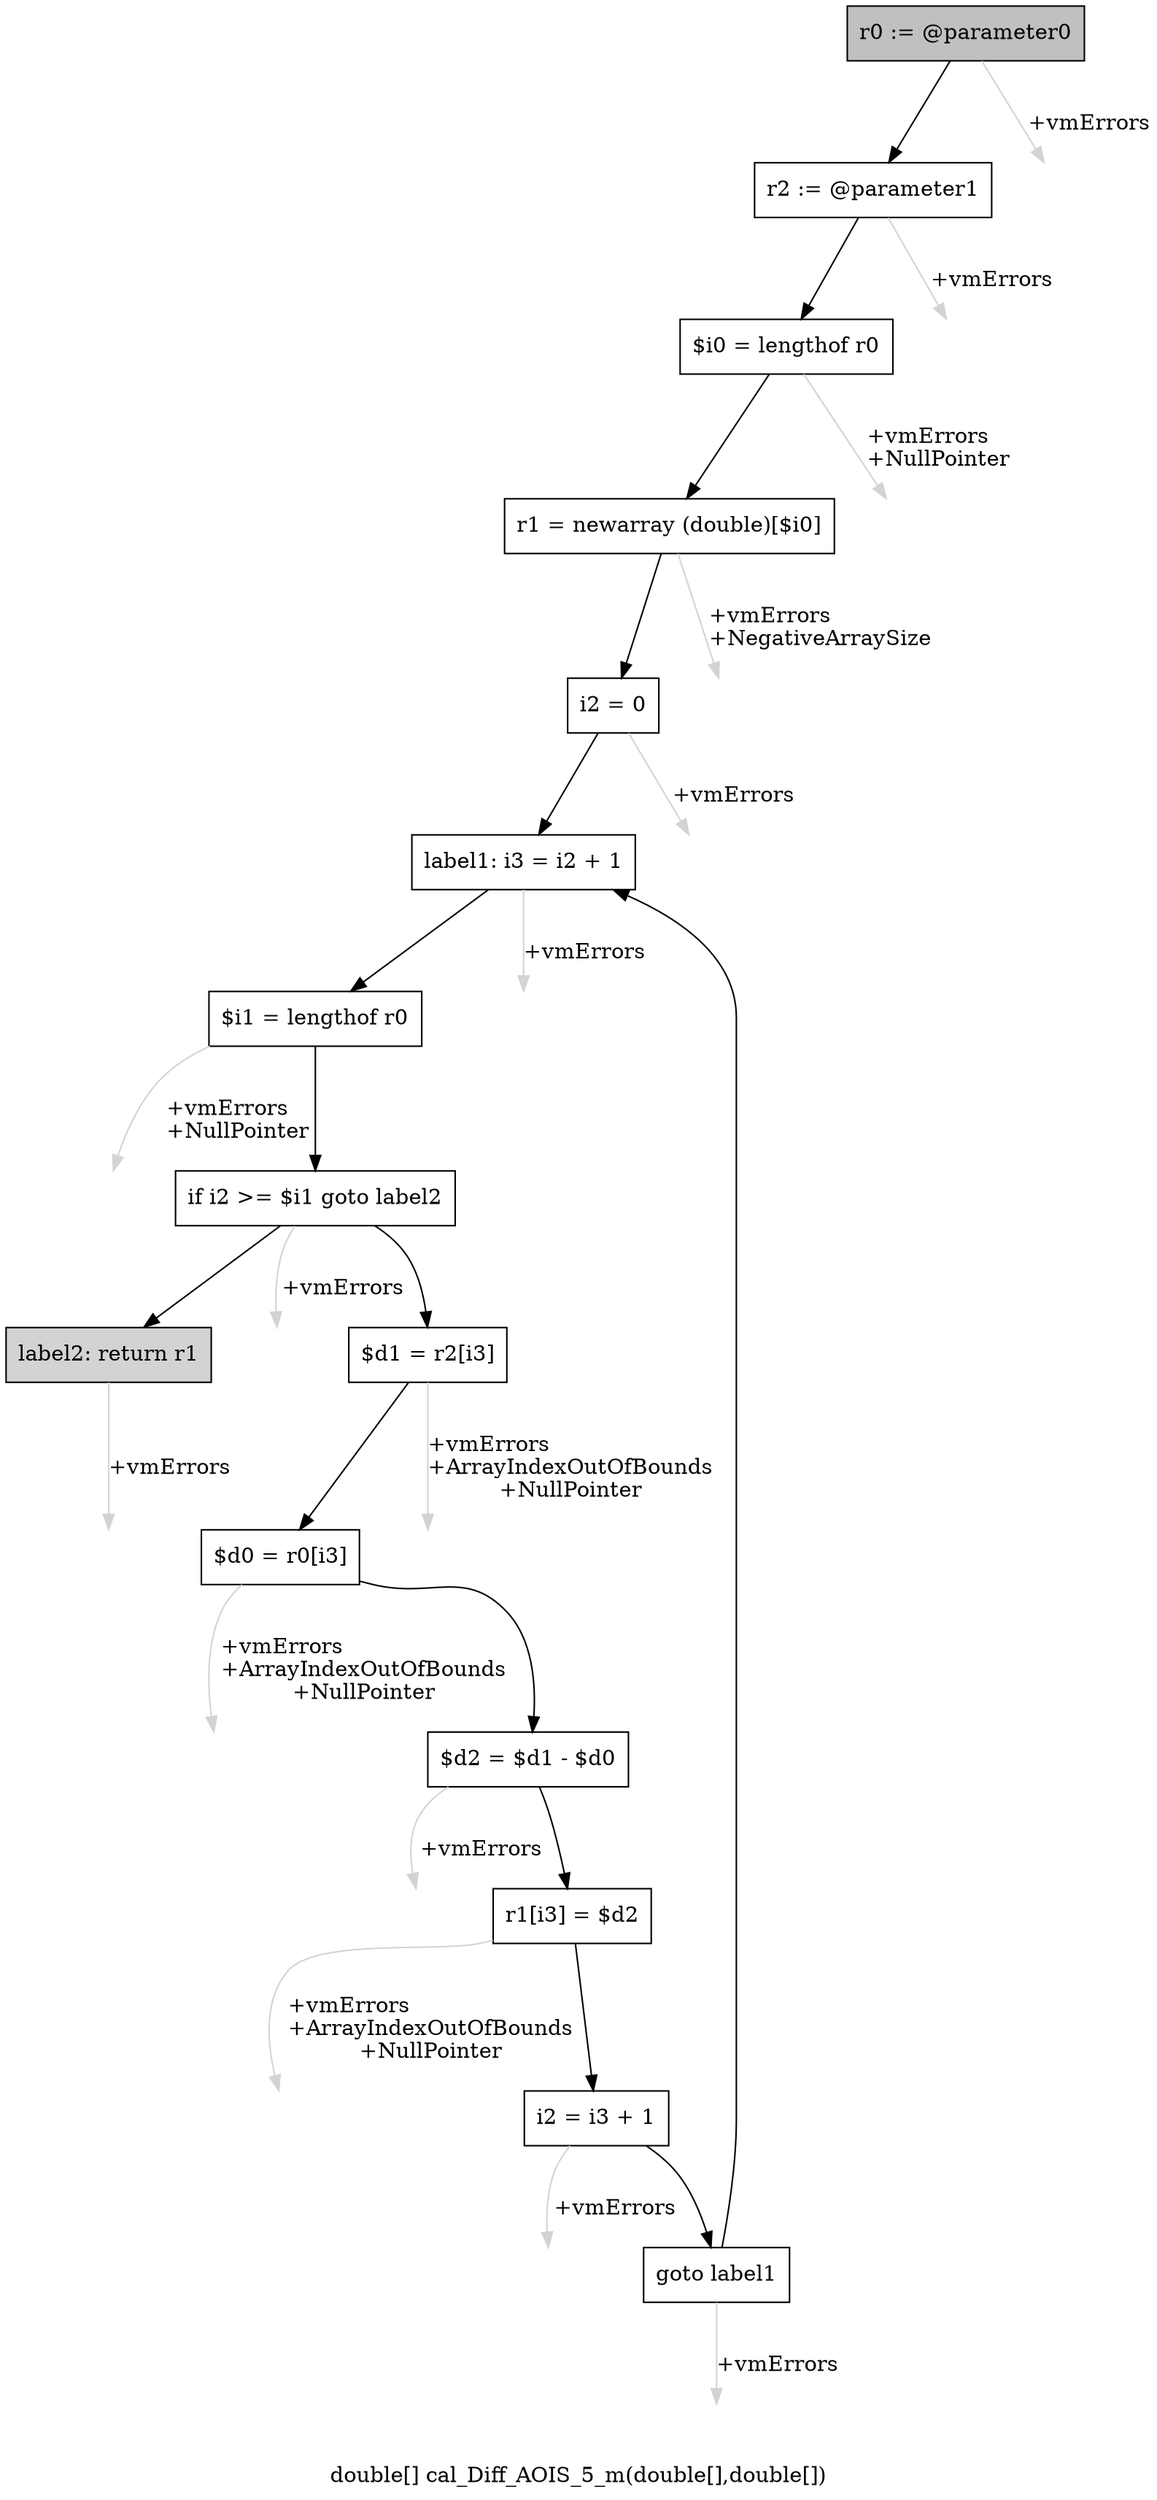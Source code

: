digraph "double[] cal_Diff_AOIS_5_m(double[],double[])" {
    label="double[] cal_Diff_AOIS_5_m(double[],double[])";
    node [shape=box];
    "0" [style=filled,fillcolor=gray,label="r0 := @parameter0",];
    "1" [label="r2 := @parameter1",];
    "0"->"1" [color=black,];
    "15" [style=invis,label="Esc",];
    "0"->"15" [color=lightgray,label="\l+vmErrors",];
    "2" [label="$i0 = lengthof r0",];
    "1"->"2" [color=black,];
    "16" [style=invis,label="Esc",];
    "1"->"16" [color=lightgray,label="\l+vmErrors",];
    "3" [label="r1 = newarray (double)[$i0]",];
    "2"->"3" [color=black,];
    "17" [style=invis,label="Esc",];
    "2"->"17" [color=lightgray,label="\l+vmErrors\l+NullPointer",];
    "4" [label="i2 = 0",];
    "3"->"4" [color=black,];
    "18" [style=invis,label="Esc",];
    "3"->"18" [color=lightgray,label="\l+vmErrors\l+NegativeArraySize",];
    "5" [label="label1: i3 = i2 + 1",];
    "4"->"5" [color=black,];
    "19" [style=invis,label="Esc",];
    "4"->"19" [color=lightgray,label="\l+vmErrors",];
    "6" [label="$i1 = lengthof r0",];
    "5"->"6" [color=black,];
    "20" [style=invis,label="Esc",];
    "5"->"20" [color=lightgray,label="\l+vmErrors",];
    "7" [label="if i2 >= $i1 goto label2",];
    "6"->"7" [color=black,];
    "21" [style=invis,label="Esc",];
    "6"->"21" [color=lightgray,label="\l+vmErrors\l+NullPointer",];
    "8" [label="$d1 = r2[i3]",];
    "7"->"8" [color=black,];
    "14" [style=filled,fillcolor=lightgray,label="label2: return r1",];
    "7"->"14" [color=black,];
    "22" [style=invis,label="Esc",];
    "7"->"22" [color=lightgray,label="\l+vmErrors",];
    "9" [label="$d0 = r0[i3]",];
    "8"->"9" [color=black,];
    "23" [style=invis,label="Esc",];
    "8"->"23" [color=lightgray,label="\l+vmErrors\l+ArrayIndexOutOfBounds\l+NullPointer",];
    "10" [label="$d2 = $d1 - $d0",];
    "9"->"10" [color=black,];
    "24" [style=invis,label="Esc",];
    "9"->"24" [color=lightgray,label="\l+vmErrors\l+ArrayIndexOutOfBounds\l+NullPointer",];
    "11" [label="r1[i3] = $d2",];
    "10"->"11" [color=black,];
    "25" [style=invis,label="Esc",];
    "10"->"25" [color=lightgray,label="\l+vmErrors",];
    "12" [label="i2 = i3 + 1",];
    "11"->"12" [color=black,];
    "26" [style=invis,label="Esc",];
    "11"->"26" [color=lightgray,label="\l+vmErrors\l+ArrayIndexOutOfBounds\l+NullPointer",];
    "13" [label="goto label1",];
    "12"->"13" [color=black,];
    "27" [style=invis,label="Esc",];
    "12"->"27" [color=lightgray,label="\l+vmErrors",];
    "13"->"5" [color=black,];
    "28" [style=invis,label="Esc",];
    "13"->"28" [color=lightgray,label="\l+vmErrors",];
    "29" [style=invis,label="Esc",];
    "14"->"29" [color=lightgray,label="\l+vmErrors",];
}
